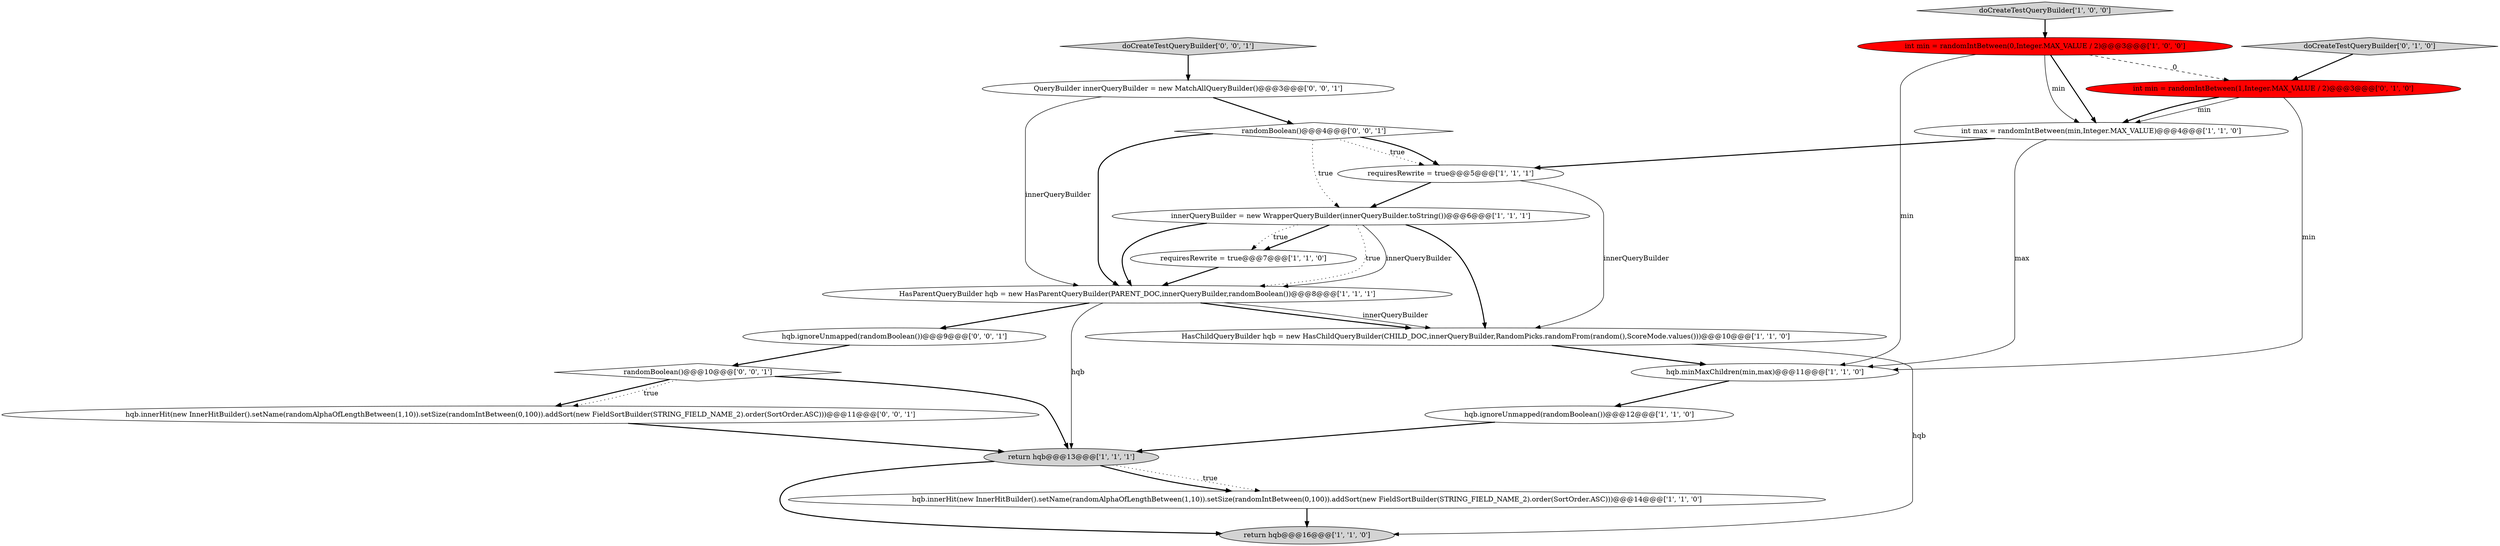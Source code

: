 digraph {
9 [style = filled, label = "return hqb@@@13@@@['1', '1', '1']", fillcolor = lightgray, shape = ellipse image = "AAA0AAABBB1BBB"];
0 [style = filled, label = "innerQueryBuilder = new WrapperQueryBuilder(innerQueryBuilder.toString())@@@6@@@['1', '1', '1']", fillcolor = white, shape = ellipse image = "AAA0AAABBB1BBB"];
8 [style = filled, label = "doCreateTestQueryBuilder['1', '0', '0']", fillcolor = lightgray, shape = diamond image = "AAA0AAABBB1BBB"];
17 [style = filled, label = "doCreateTestQueryBuilder['0', '0', '1']", fillcolor = lightgray, shape = diamond image = "AAA0AAABBB3BBB"];
13 [style = filled, label = "int min = randomIntBetween(1,Integer.MAX_VALUE / 2)@@@3@@@['0', '1', '0']", fillcolor = red, shape = ellipse image = "AAA1AAABBB2BBB"];
19 [style = filled, label = "randomBoolean()@@@4@@@['0', '0', '1']", fillcolor = white, shape = diamond image = "AAA0AAABBB3BBB"];
15 [style = filled, label = "hqb.innerHit(new InnerHitBuilder().setName(randomAlphaOfLengthBetween(1,10)).setSize(randomIntBetween(0,100)).addSort(new FieldSortBuilder(STRING_FIELD_NAME_2).order(SortOrder.ASC)))@@@11@@@['0', '0', '1']", fillcolor = white, shape = ellipse image = "AAA0AAABBB3BBB"];
7 [style = filled, label = "int min = randomIntBetween(0,Integer.MAX_VALUE / 2)@@@3@@@['1', '0', '0']", fillcolor = red, shape = ellipse image = "AAA1AAABBB1BBB"];
6 [style = filled, label = "requiresRewrite = true@@@7@@@['1', '1', '0']", fillcolor = white, shape = ellipse image = "AAA0AAABBB1BBB"];
20 [style = filled, label = "randomBoolean()@@@10@@@['0', '0', '1']", fillcolor = white, shape = diamond image = "AAA0AAABBB3BBB"];
1 [style = filled, label = "hqb.innerHit(new InnerHitBuilder().setName(randomAlphaOfLengthBetween(1,10)).setSize(randomIntBetween(0,100)).addSort(new FieldSortBuilder(STRING_FIELD_NAME_2).order(SortOrder.ASC)))@@@14@@@['1', '1', '0']", fillcolor = white, shape = ellipse image = "AAA0AAABBB1BBB"];
18 [style = filled, label = "QueryBuilder innerQueryBuilder = new MatchAllQueryBuilder()@@@3@@@['0', '0', '1']", fillcolor = white, shape = ellipse image = "AAA0AAABBB3BBB"];
16 [style = filled, label = "hqb.ignoreUnmapped(randomBoolean())@@@9@@@['0', '0', '1']", fillcolor = white, shape = ellipse image = "AAA0AAABBB3BBB"];
12 [style = filled, label = "hqb.minMaxChildren(min,max)@@@11@@@['1', '1', '0']", fillcolor = white, shape = ellipse image = "AAA0AAABBB1BBB"];
5 [style = filled, label = "HasParentQueryBuilder hqb = new HasParentQueryBuilder(PARENT_DOC,innerQueryBuilder,randomBoolean())@@@8@@@['1', '1', '1']", fillcolor = white, shape = ellipse image = "AAA0AAABBB1BBB"];
11 [style = filled, label = "HasChildQueryBuilder hqb = new HasChildQueryBuilder(CHILD_DOC,innerQueryBuilder,RandomPicks.randomFrom(random(),ScoreMode.values()))@@@10@@@['1', '1', '0']", fillcolor = white, shape = ellipse image = "AAA0AAABBB1BBB"];
2 [style = filled, label = "int max = randomIntBetween(min,Integer.MAX_VALUE)@@@4@@@['1', '1', '0']", fillcolor = white, shape = ellipse image = "AAA0AAABBB1BBB"];
4 [style = filled, label = "requiresRewrite = true@@@5@@@['1', '1', '1']", fillcolor = white, shape = ellipse image = "AAA0AAABBB1BBB"];
10 [style = filled, label = "hqb.ignoreUnmapped(randomBoolean())@@@12@@@['1', '1', '0']", fillcolor = white, shape = ellipse image = "AAA0AAABBB1BBB"];
14 [style = filled, label = "doCreateTestQueryBuilder['0', '1', '0']", fillcolor = lightgray, shape = diamond image = "AAA0AAABBB2BBB"];
3 [style = filled, label = "return hqb@@@16@@@['1', '1', '0']", fillcolor = lightgray, shape = ellipse image = "AAA0AAABBB1BBB"];
7->2 [style = solid, label="min"];
2->12 [style = solid, label="max"];
0->5 [style = dotted, label="true"];
4->11 [style = solid, label="innerQueryBuilder"];
20->9 [style = bold, label=""];
0->6 [style = bold, label=""];
18->5 [style = solid, label="innerQueryBuilder"];
1->3 [style = bold, label=""];
18->19 [style = bold, label=""];
13->2 [style = solid, label="min"];
0->11 [style = bold, label=""];
11->12 [style = bold, label=""];
11->3 [style = solid, label="hqb"];
0->6 [style = dotted, label="true"];
2->4 [style = bold, label=""];
8->7 [style = bold, label=""];
4->0 [style = bold, label=""];
5->16 [style = bold, label=""];
19->5 [style = bold, label=""];
6->5 [style = bold, label=""];
12->10 [style = bold, label=""];
7->12 [style = solid, label="min"];
0->5 [style = solid, label="innerQueryBuilder"];
19->4 [style = dotted, label="true"];
15->9 [style = bold, label=""];
7->2 [style = bold, label=""];
19->0 [style = dotted, label="true"];
13->12 [style = solid, label="min"];
5->9 [style = solid, label="hqb"];
9->1 [style = dotted, label="true"];
7->13 [style = dashed, label="0"];
9->3 [style = bold, label=""];
5->11 [style = bold, label=""];
10->9 [style = bold, label=""];
19->4 [style = bold, label=""];
14->13 [style = bold, label=""];
9->1 [style = bold, label=""];
16->20 [style = bold, label=""];
20->15 [style = bold, label=""];
5->11 [style = solid, label="innerQueryBuilder"];
17->18 [style = bold, label=""];
20->15 [style = dotted, label="true"];
0->5 [style = bold, label=""];
13->2 [style = bold, label=""];
}
